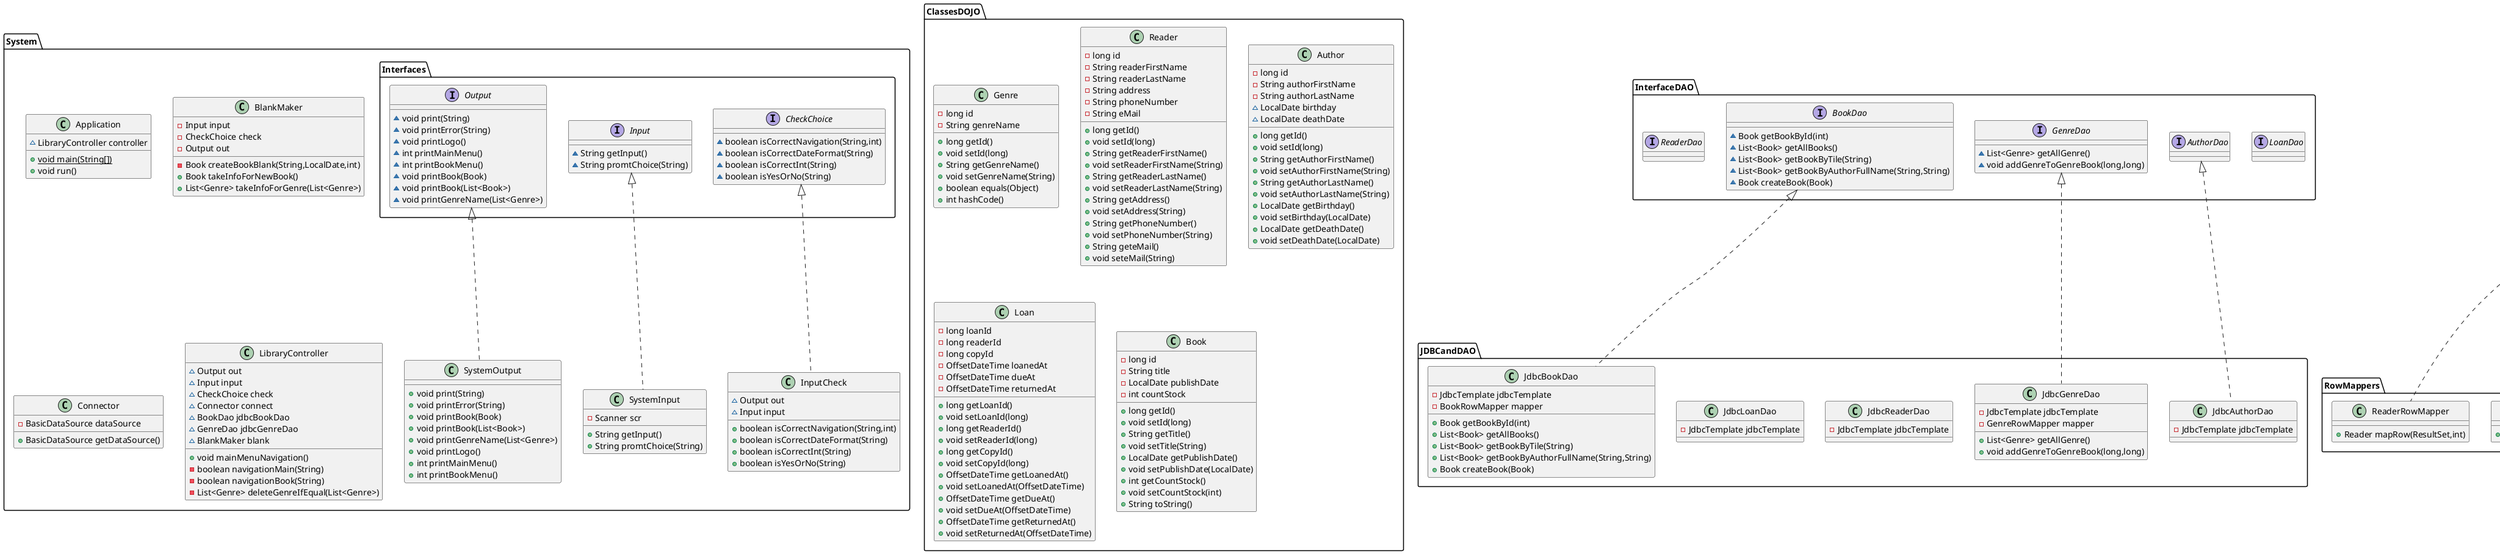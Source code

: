 @startuml
class System.Application {
~ LibraryController controller
+ {static} void main(String[])
+ void run()
}


class JDBCandDAO.JdbcAuthorDao {
- JdbcTemplate jdbcTemplate
}

class RowMappers.BookRowMapper {
+ Book mapRow(ResultSet,int)
}

interface InterfaceDAO.LoanDao {
}
interface System.Interfaces.Output {
~ void print(String)
~ void printError(String)
~ void printLogo()
~ int printMainMenu()
~ int printBookMenu()
~ void printBook(Book)
~ void printBook(List<Book>)
~ void printGenreName(List<Genre>)
}

interface InterfaceDAO.AuthorDao {
}
class System.BlankMaker {
- Input input
- CheckChoice check
- Output out
- Book createBookBlank(String,LocalDate,int)
+ Book takeInfoForNewBook()
+ List<Genre> takeInfoForGenre(List<Genre>)
}


class JDBCandDAO.JdbcGenreDao {
- JdbcTemplate jdbcTemplate
- GenreRowMapper mapper
+ List<Genre> getAllGenre()
+ void addGenreToGenreBook(long,long)
}


class RowMappers.LoanRowMapper {
+ Loan mapRow(ResultSet,int)
}

class Exception.DaoException {
}
class System.SystemInput {
- Scanner scr
+ String getInput()
+ String promtChoice(String)
}


class System.Connector {
- BasicDataSource dataSource
+ BasicDataSource getDataSource()
}


class RowMappers.GenreRowMapper {
+ Genre mapRow(ResultSet,int)
}

class ClassesDOJO.Genre {
- long id
- String genreName
+ long getId()
+ void setId(long)
+ String getGenreName()
+ void setGenreName(String)
+ boolean equals(Object)
+ int hashCode()
}


interface InterfaceDAO.BookDao {
~ Book getBookById(int)
~ List<Book> getAllBooks()
~ List<Book> getBookByTile(String)
~ List<Book> getBookByAuthorFullName(String,String)
~ Book createBook(Book)
}

class ClassesDOJO.Reader {
- long id
- String readerFirstName
- String readerLastName
- String address
- String phoneNumber
- String eMail
+ long getId()
+ void setId(long)
+ String getReaderFirstName()
+ void setReaderFirstName(String)
+ String getReaderLastName()
+ void setReaderLastName(String)
+ String getAddress()
+ void setAddress(String)
+ String getPhoneNumber()
+ void setPhoneNumber(String)
+ String geteMail()
+ void seteMail(String)
}


class System.InputCheck {
~ Output out
~ Input input
+ boolean isCorrectNavigation(String,int)
+ boolean isCorrectDateFormat(String)
+ boolean isCorrectInt(String)
+ boolean isYesOrNo(String)
}


abstract class RowMappers.AuthorRowMapper {
+ Author mapRow(ResultSet,int)
}

interface System.Interfaces.Input {
~ String getInput()
~ String promtChoice(String)
}

interface InterfaceDAO.GenreDao {
~ List<Genre> getAllGenre()
~ void addGenreToGenreBook(long,long)
}

class ClassesDOJO.Author {
- long id
- String authorFirstName
- String authorLastName
~ LocalDate birthday
~ LocalDate deathDate
+ long getId()
+ void setId(long)
+ String getAuthorFirstName()
+ void setAuthorFirstName(String)
+ String getAuthorLastName()
+ void setAuthorLastName(String)
+ LocalDate getBirthday()
+ void setBirthday(LocalDate)
+ LocalDate getDeathDate()
+ void setDeathDate(LocalDate)
}


interface System.Interfaces.CheckChoice {
~ boolean isCorrectNavigation(String,int)
~ boolean isCorrectDateFormat(String)
~ boolean isCorrectInt(String)
~ boolean isYesOrNo(String)
}

class ClassesDOJO.Loan {
- long loanId
- long readerId
- long copyId
- OffsetDateTime loanedAt
- OffsetDateTime dueAt
- OffsetDateTime returnedAt
+ long getLoanId()
+ void setLoanId(long)
+ long getReaderId()
+ void setReaderId(long)
+ long getCopyId()
+ void setCopyId(long)
+ OffsetDateTime getLoanedAt()
+ void setLoanedAt(OffsetDateTime)
+ OffsetDateTime getDueAt()
+ void setDueAt(OffsetDateTime)
+ OffsetDateTime getReturnedAt()
+ void setReturnedAt(OffsetDateTime)
}


class System.LibraryController {
~ Output out
~ Input input
~ CheckChoice check
~ Connector connect
~ BookDao jdbcBookDao
~ GenreDao jdbcGenreDao
~ BlankMaker blank
+ void mainMenuNavigation()
- boolean navigationMain(String)
- boolean navigationBook(String)
- List<Genre> deleteGenreIfEqual(List<Genre>)
}


class JDBCandDAO.JdbcReaderDao {
- JdbcTemplate jdbcTemplate
}

class RowMappers.ReaderRowMapper {
+ Reader mapRow(ResultSet,int)
}

interface InterfaceDAO.ReaderDao {
}
class System.SystemOutput {
+ void print(String)
+ void printError(String)
+ void printBook(Book)
+ void printBook(List<Book>)
+ void printGenreName(List<Genre>)
+ void printLogo()
+ int printMainMenu()
+ int printBookMenu()
}

class JDBCandDAO.JdbcLoanDao {
- JdbcTemplate jdbcTemplate
}

class JDBCandDAO.JdbcBookDao {
- JdbcTemplate jdbcTemplate
- BookRowMapper mapper
+ Book getBookById(int)
+ List<Book> getAllBooks()
+ List<Book> getBookByTile(String)
+ List<Book> getBookByAuthorFullName(String,String)
+ Book createBook(Book)
}


class ClassesDOJO.Book {
- long id
- String title
- LocalDate publishDate
- int countStock
+ long getId()
+ void setId(long)
+ String getTitle()
+ void setTitle(String)
+ LocalDate getPublishDate()
+ void setPublishDate(LocalDate)
+ int getCountStock()
+ void setCountStock(int)
+ String toString()
}




InterfaceDAO.AuthorDao <|.. JDBCandDAO.JdbcAuthorDao
org.springframework.jdbc.core.RowMapper <|.. RowMappers.BookRowMapper
InterfaceDAO.GenreDao <|.. JDBCandDAO.JdbcGenreDao
org.springframework.jdbc.core.RowMapper <|.. RowMappers.LoanRowMapper
Exception.RuntimeException <|-- Exception.DaoException
System.Interfaces.Input <|.. System.SystemInput
org.springframework.jdbc.core.RowMapper <|.. RowMappers.GenreRowMapper
System.Interfaces.CheckChoice <|.. System.InputCheck
org.springframework.jdbc.core.RowMapper <|.. RowMappers.AuthorRowMapper
org.springframework.jdbc.core.RowMapper <|.. RowMappers.ReaderRowMapper
System.Interfaces.Output <|.. System.SystemOutput
InterfaceDAO.BookDao <|.. JDBCandDAO.JdbcBookDao
@enduml